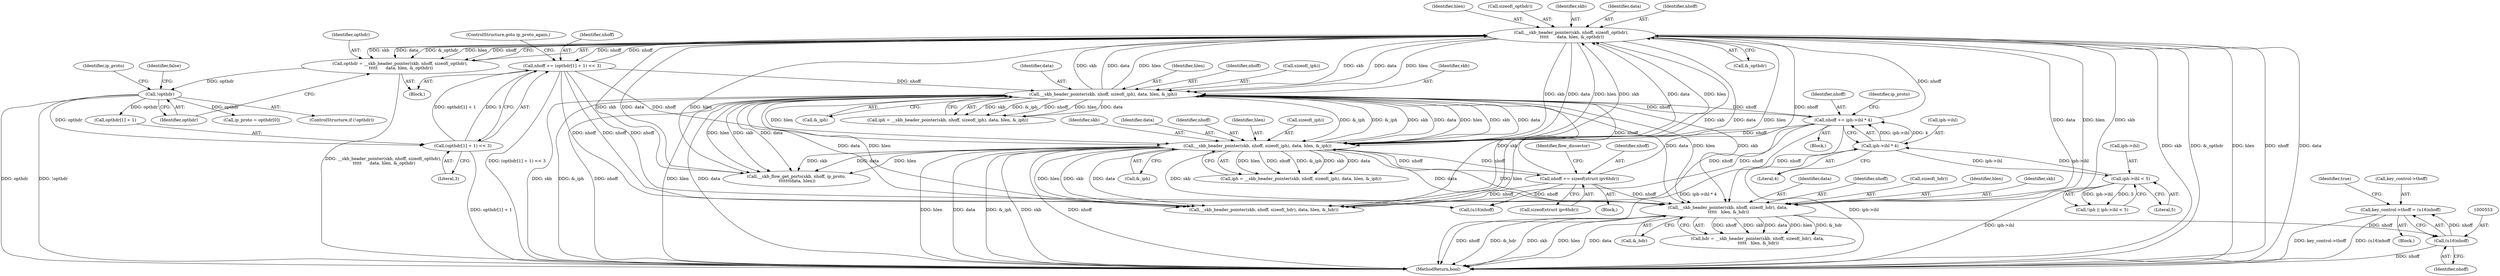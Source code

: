 digraph "0_linux_a6e544b0a88b53114bfa5a57e21b7be7a8dfc9d0@pointer" {
"1000548" [label="(Call,key_control->thoff = (u16)nhoff)"];
"1000552" [label="(Call,(u16)nhoff)"];
"1000487" [label="(Call,__skb_header_pointer(skb, nhoff, sizeof(_hdr), data,\n \t\t\t\t\t   hlen, &_hdr))"];
"1000723" [label="(Call,__skb_header_pointer(skb, nhoff, sizeof(_opthdr),\n \t\t\t\t\t      data, hlen, &_opthdr))"];
"1000193" [label="(Call,__skb_header_pointer(skb, nhoff, sizeof(_iph), data, hlen, &_iph))"];
"1000269" [label="(Call,__skb_header_pointer(skb, nhoff, sizeof(_iph), data, hlen, &_iph))"];
"1000213" [label="(Call,nhoff += iph->ihl * 4)"];
"1000215" [label="(Call,iph->ihl * 4)"];
"1000206" [label="(Call,iph->ihl < 5)"];
"1000288" [label="(Call,nhoff += sizeof(struct ipv6hdr))"];
"1000742" [label="(Call,nhoff += (opthdr[1] + 1) << 3)"];
"1000744" [label="(Call,(opthdr[1] + 1) << 3)"];
"1000733" [label="(Call,!opthdr)"];
"1000721" [label="(Call,opthdr = __skb_header_pointer(skb, nhoff, sizeof(_opthdr),\n \t\t\t\t\t      data, hlen, &_opthdr))"];
"1000712" [label="(Block,)"];
"1000736" [label="(Identifier,false)"];
"1000193" [label="(Call,__skb_header_pointer(skb, nhoff, sizeof(_iph), data, hlen, &_iph))"];
"1000738" [label="(Identifier,ip_proto)"];
"1000195" [label="(Identifier,nhoff)"];
"1000206" [label="(Call,iph->ihl < 5)"];
"1000492" [label="(Identifier,data)"];
"1000729" [label="(Identifier,hlen)"];
"1000745" [label="(Call,opthdr[1] + 1)"];
"1000556" [label="(Identifier,true)"];
"1000187" [label="(Block,)"];
"1000216" [label="(Call,iph->ihl)"];
"1000276" [label="(Call,&_iph)"];
"1000294" [label="(Identifier,flow_dissector)"];
"1000732" [label="(ControlStructure,if (!opthdr))"];
"1000721" [label="(Call,opthdr = __skb_header_pointer(skb, nhoff, sizeof(_opthdr),\n \t\t\t\t\t      data, hlen, &_opthdr))"];
"1000552" [label="(Call,(u16)nhoff)"];
"1000812" [label="(MethodReturn,bool)"];
"1000726" [label="(Call,sizeof(_opthdr))"];
"1000290" [label="(Call,sizeof(struct ipv6hdr))"];
"1000744" [label="(Call,(opthdr[1] + 1) << 3)"];
"1000270" [label="(Identifier,skb)"];
"1000489" [label="(Identifier,nhoff)"];
"1000742" [label="(Call,nhoff += (opthdr[1] + 1) << 3)"];
"1000274" [label="(Identifier,data)"];
"1000221" [label="(Identifier,ip_proto)"];
"1000494" [label="(Call,&_hdr)"];
"1000751" [label="(ControlStructure,goto ip_proto_again;)"];
"1000196" [label="(Call,sizeof(_iph))"];
"1000554" [label="(Identifier,nhoff)"];
"1000724" [label="(Identifier,skb)"];
"1000194" [label="(Identifier,skb)"];
"1000271" [label="(Identifier,nhoff)"];
"1000580" [label="(Call,__skb_header_pointer(skb, nhoff, sizeof(_hdr), data, hlen, &_hdr))"];
"1000198" [label="(Identifier,data)"];
"1000215" [label="(Call,iph->ihl * 4)"];
"1000219" [label="(Literal,4)"];
"1000743" [label="(Identifier,nhoff)"];
"1000734" [label="(Identifier,opthdr)"];
"1000199" [label="(Identifier,hlen)"];
"1000737" [label="(Call,ip_proto = opthdr[0])"];
"1000200" [label="(Call,&_iph)"];
"1000548" [label="(Call,key_control->thoff = (u16)nhoff)"];
"1000730" [label="(Call,&_opthdr)"];
"1000214" [label="(Identifier,nhoff)"];
"1000490" [label="(Call,sizeof(_hdr))"];
"1000493" [label="(Identifier,hlen)"];
"1000485" [label="(Call,hdr = __skb_header_pointer(skb, nhoff, sizeof(_hdr), data,\n \t\t\t\t\t   hlen, &_hdr))"];
"1000269" [label="(Call,__skb_header_pointer(skb, nhoff, sizeof(_iph), data, hlen, &_iph))"];
"1000210" [label="(Literal,5)"];
"1000750" [label="(Literal,3)"];
"1000262" [label="(Block,)"];
"1000722" [label="(Identifier,opthdr)"];
"1000514" [label="(Block,)"];
"1000267" [label="(Call,iph = __skb_header_pointer(skb, nhoff, sizeof(_iph), data, hlen, &_iph))"];
"1000275" [label="(Identifier,hlen)"];
"1000213" [label="(Call,nhoff += iph->ihl * 4)"];
"1000487" [label="(Call,__skb_header_pointer(skb, nhoff, sizeof(_hdr), data,\n \t\t\t\t\t   hlen, &_hdr))"];
"1000203" [label="(Call,!iph || iph->ihl < 5)"];
"1000733" [label="(Call,!opthdr)"];
"1000549" [label="(Call,key_control->thoff)"];
"1000723" [label="(Call,__skb_header_pointer(skb, nhoff, sizeof(_opthdr),\n \t\t\t\t\t      data, hlen, &_opthdr))"];
"1000272" [label="(Call,sizeof(_iph))"];
"1000488" [label="(Identifier,skb)"];
"1000191" [label="(Call,iph = __skb_header_pointer(skb, nhoff, sizeof(_iph), data, hlen, &_iph))"];
"1000786" [label="(Call,(u16)nhoff)"];
"1000804" [label="(Call,__skb_flow_get_ports(skb, nhoff, ip_proto,\n \t\t\t\t\t\t\tdata, hlen))"];
"1000728" [label="(Identifier,data)"];
"1000207" [label="(Call,iph->ihl)"];
"1000725" [label="(Identifier,nhoff)"];
"1000288" [label="(Call,nhoff += sizeof(struct ipv6hdr))"];
"1000289" [label="(Identifier,nhoff)"];
"1000548" -> "1000514"  [label="AST: "];
"1000548" -> "1000552"  [label="CFG: "];
"1000549" -> "1000548"  [label="AST: "];
"1000552" -> "1000548"  [label="AST: "];
"1000556" -> "1000548"  [label="CFG: "];
"1000548" -> "1000812"  [label="DDG: key_control->thoff"];
"1000548" -> "1000812"  [label="DDG: (u16)nhoff"];
"1000552" -> "1000548"  [label="DDG: nhoff"];
"1000552" -> "1000554"  [label="CFG: "];
"1000553" -> "1000552"  [label="AST: "];
"1000554" -> "1000552"  [label="AST: "];
"1000552" -> "1000812"  [label="DDG: nhoff"];
"1000487" -> "1000552"  [label="DDG: nhoff"];
"1000487" -> "1000485"  [label="AST: "];
"1000487" -> "1000494"  [label="CFG: "];
"1000488" -> "1000487"  [label="AST: "];
"1000489" -> "1000487"  [label="AST: "];
"1000490" -> "1000487"  [label="AST: "];
"1000492" -> "1000487"  [label="AST: "];
"1000493" -> "1000487"  [label="AST: "];
"1000494" -> "1000487"  [label="AST: "];
"1000485" -> "1000487"  [label="CFG: "];
"1000487" -> "1000812"  [label="DDG: nhoff"];
"1000487" -> "1000812"  [label="DDG: &_hdr"];
"1000487" -> "1000812"  [label="DDG: skb"];
"1000487" -> "1000812"  [label="DDG: hlen"];
"1000487" -> "1000812"  [label="DDG: data"];
"1000487" -> "1000485"  [label="DDG: nhoff"];
"1000487" -> "1000485"  [label="DDG: skb"];
"1000487" -> "1000485"  [label="DDG: data"];
"1000487" -> "1000485"  [label="DDG: hlen"];
"1000487" -> "1000485"  [label="DDG: &_hdr"];
"1000723" -> "1000487"  [label="DDG: skb"];
"1000723" -> "1000487"  [label="DDG: data"];
"1000723" -> "1000487"  [label="DDG: hlen"];
"1000193" -> "1000487"  [label="DDG: skb"];
"1000193" -> "1000487"  [label="DDG: data"];
"1000193" -> "1000487"  [label="DDG: hlen"];
"1000269" -> "1000487"  [label="DDG: skb"];
"1000269" -> "1000487"  [label="DDG: data"];
"1000269" -> "1000487"  [label="DDG: hlen"];
"1000213" -> "1000487"  [label="DDG: nhoff"];
"1000288" -> "1000487"  [label="DDG: nhoff"];
"1000742" -> "1000487"  [label="DDG: nhoff"];
"1000723" -> "1000721"  [label="AST: "];
"1000723" -> "1000730"  [label="CFG: "];
"1000724" -> "1000723"  [label="AST: "];
"1000725" -> "1000723"  [label="AST: "];
"1000726" -> "1000723"  [label="AST: "];
"1000728" -> "1000723"  [label="AST: "];
"1000729" -> "1000723"  [label="AST: "];
"1000730" -> "1000723"  [label="AST: "];
"1000721" -> "1000723"  [label="CFG: "];
"1000723" -> "1000812"  [label="DDG: skb"];
"1000723" -> "1000812"  [label="DDG: &_opthdr"];
"1000723" -> "1000812"  [label="DDG: hlen"];
"1000723" -> "1000812"  [label="DDG: nhoff"];
"1000723" -> "1000812"  [label="DDG: data"];
"1000723" -> "1000193"  [label="DDG: skb"];
"1000723" -> "1000193"  [label="DDG: data"];
"1000723" -> "1000193"  [label="DDG: hlen"];
"1000723" -> "1000269"  [label="DDG: skb"];
"1000723" -> "1000269"  [label="DDG: data"];
"1000723" -> "1000269"  [label="DDG: hlen"];
"1000723" -> "1000580"  [label="DDG: skb"];
"1000723" -> "1000580"  [label="DDG: data"];
"1000723" -> "1000580"  [label="DDG: hlen"];
"1000723" -> "1000721"  [label="DDG: skb"];
"1000723" -> "1000721"  [label="DDG: data"];
"1000723" -> "1000721"  [label="DDG: &_opthdr"];
"1000723" -> "1000721"  [label="DDG: hlen"];
"1000723" -> "1000721"  [label="DDG: nhoff"];
"1000193" -> "1000723"  [label="DDG: skb"];
"1000193" -> "1000723"  [label="DDG: data"];
"1000193" -> "1000723"  [label="DDG: hlen"];
"1000269" -> "1000723"  [label="DDG: skb"];
"1000269" -> "1000723"  [label="DDG: data"];
"1000269" -> "1000723"  [label="DDG: hlen"];
"1000213" -> "1000723"  [label="DDG: nhoff"];
"1000288" -> "1000723"  [label="DDG: nhoff"];
"1000742" -> "1000723"  [label="DDG: nhoff"];
"1000723" -> "1000742"  [label="DDG: nhoff"];
"1000723" -> "1000804"  [label="DDG: skb"];
"1000723" -> "1000804"  [label="DDG: data"];
"1000723" -> "1000804"  [label="DDG: hlen"];
"1000193" -> "1000191"  [label="AST: "];
"1000193" -> "1000200"  [label="CFG: "];
"1000194" -> "1000193"  [label="AST: "];
"1000195" -> "1000193"  [label="AST: "];
"1000196" -> "1000193"  [label="AST: "];
"1000198" -> "1000193"  [label="AST: "];
"1000199" -> "1000193"  [label="AST: "];
"1000200" -> "1000193"  [label="AST: "];
"1000191" -> "1000193"  [label="CFG: "];
"1000193" -> "1000812"  [label="DDG: skb"];
"1000193" -> "1000812"  [label="DDG: &_iph"];
"1000193" -> "1000812"  [label="DDG: nhoff"];
"1000193" -> "1000812"  [label="DDG: hlen"];
"1000193" -> "1000812"  [label="DDG: data"];
"1000193" -> "1000191"  [label="DDG: skb"];
"1000193" -> "1000191"  [label="DDG: &_iph"];
"1000193" -> "1000191"  [label="DDG: nhoff"];
"1000193" -> "1000191"  [label="DDG: hlen"];
"1000193" -> "1000191"  [label="DDG: data"];
"1000269" -> "1000193"  [label="DDG: skb"];
"1000269" -> "1000193"  [label="DDG: data"];
"1000269" -> "1000193"  [label="DDG: hlen"];
"1000269" -> "1000193"  [label="DDG: &_iph"];
"1000213" -> "1000193"  [label="DDG: nhoff"];
"1000288" -> "1000193"  [label="DDG: nhoff"];
"1000742" -> "1000193"  [label="DDG: nhoff"];
"1000193" -> "1000213"  [label="DDG: nhoff"];
"1000193" -> "1000269"  [label="DDG: skb"];
"1000193" -> "1000269"  [label="DDG: data"];
"1000193" -> "1000269"  [label="DDG: hlen"];
"1000193" -> "1000269"  [label="DDG: &_iph"];
"1000193" -> "1000580"  [label="DDG: skb"];
"1000193" -> "1000580"  [label="DDG: data"];
"1000193" -> "1000580"  [label="DDG: hlen"];
"1000193" -> "1000804"  [label="DDG: skb"];
"1000193" -> "1000804"  [label="DDG: data"];
"1000193" -> "1000804"  [label="DDG: hlen"];
"1000269" -> "1000267"  [label="AST: "];
"1000269" -> "1000276"  [label="CFG: "];
"1000270" -> "1000269"  [label="AST: "];
"1000271" -> "1000269"  [label="AST: "];
"1000272" -> "1000269"  [label="AST: "];
"1000274" -> "1000269"  [label="AST: "];
"1000275" -> "1000269"  [label="AST: "];
"1000276" -> "1000269"  [label="AST: "];
"1000267" -> "1000269"  [label="CFG: "];
"1000269" -> "1000812"  [label="DDG: hlen"];
"1000269" -> "1000812"  [label="DDG: data"];
"1000269" -> "1000812"  [label="DDG: &_iph"];
"1000269" -> "1000812"  [label="DDG: skb"];
"1000269" -> "1000812"  [label="DDG: nhoff"];
"1000269" -> "1000267"  [label="DDG: hlen"];
"1000269" -> "1000267"  [label="DDG: nhoff"];
"1000269" -> "1000267"  [label="DDG: &_iph"];
"1000269" -> "1000267"  [label="DDG: skb"];
"1000269" -> "1000267"  [label="DDG: data"];
"1000213" -> "1000269"  [label="DDG: nhoff"];
"1000288" -> "1000269"  [label="DDG: nhoff"];
"1000742" -> "1000269"  [label="DDG: nhoff"];
"1000269" -> "1000288"  [label="DDG: nhoff"];
"1000269" -> "1000580"  [label="DDG: skb"];
"1000269" -> "1000580"  [label="DDG: data"];
"1000269" -> "1000580"  [label="DDG: hlen"];
"1000269" -> "1000804"  [label="DDG: skb"];
"1000269" -> "1000804"  [label="DDG: data"];
"1000269" -> "1000804"  [label="DDG: hlen"];
"1000213" -> "1000187"  [label="AST: "];
"1000213" -> "1000215"  [label="CFG: "];
"1000214" -> "1000213"  [label="AST: "];
"1000215" -> "1000213"  [label="AST: "];
"1000221" -> "1000213"  [label="CFG: "];
"1000213" -> "1000812"  [label="DDG: iph->ihl * 4"];
"1000215" -> "1000213"  [label="DDG: iph->ihl"];
"1000215" -> "1000213"  [label="DDG: 4"];
"1000213" -> "1000580"  [label="DDG: nhoff"];
"1000213" -> "1000786"  [label="DDG: nhoff"];
"1000215" -> "1000219"  [label="CFG: "];
"1000216" -> "1000215"  [label="AST: "];
"1000219" -> "1000215"  [label="AST: "];
"1000215" -> "1000812"  [label="DDG: iph->ihl"];
"1000215" -> "1000206"  [label="DDG: iph->ihl"];
"1000206" -> "1000215"  [label="DDG: iph->ihl"];
"1000206" -> "1000203"  [label="AST: "];
"1000206" -> "1000210"  [label="CFG: "];
"1000207" -> "1000206"  [label="AST: "];
"1000210" -> "1000206"  [label="AST: "];
"1000203" -> "1000206"  [label="CFG: "];
"1000206" -> "1000812"  [label="DDG: iph->ihl"];
"1000206" -> "1000203"  [label="DDG: iph->ihl"];
"1000206" -> "1000203"  [label="DDG: 5"];
"1000288" -> "1000262"  [label="AST: "];
"1000288" -> "1000290"  [label="CFG: "];
"1000289" -> "1000288"  [label="AST: "];
"1000290" -> "1000288"  [label="AST: "];
"1000294" -> "1000288"  [label="CFG: "];
"1000288" -> "1000580"  [label="DDG: nhoff"];
"1000288" -> "1000786"  [label="DDG: nhoff"];
"1000742" -> "1000712"  [label="AST: "];
"1000742" -> "1000744"  [label="CFG: "];
"1000743" -> "1000742"  [label="AST: "];
"1000744" -> "1000742"  [label="AST: "];
"1000751" -> "1000742"  [label="CFG: "];
"1000742" -> "1000812"  [label="DDG: (opthdr[1] + 1) << 3"];
"1000742" -> "1000580"  [label="DDG: nhoff"];
"1000744" -> "1000742"  [label="DDG: opthdr[1] + 1"];
"1000744" -> "1000742"  [label="DDG: 3"];
"1000742" -> "1000786"  [label="DDG: nhoff"];
"1000744" -> "1000750"  [label="CFG: "];
"1000745" -> "1000744"  [label="AST: "];
"1000750" -> "1000744"  [label="AST: "];
"1000744" -> "1000812"  [label="DDG: opthdr[1] + 1"];
"1000733" -> "1000744"  [label="DDG: opthdr"];
"1000733" -> "1000732"  [label="AST: "];
"1000733" -> "1000734"  [label="CFG: "];
"1000734" -> "1000733"  [label="AST: "];
"1000736" -> "1000733"  [label="CFG: "];
"1000738" -> "1000733"  [label="CFG: "];
"1000733" -> "1000812"  [label="DDG: opthdr"];
"1000733" -> "1000812"  [label="DDG: !opthdr"];
"1000721" -> "1000733"  [label="DDG: opthdr"];
"1000733" -> "1000737"  [label="DDG: opthdr"];
"1000733" -> "1000745"  [label="DDG: opthdr"];
"1000721" -> "1000712"  [label="AST: "];
"1000722" -> "1000721"  [label="AST: "];
"1000734" -> "1000721"  [label="CFG: "];
"1000721" -> "1000812"  [label="DDG: __skb_header_pointer(skb, nhoff, sizeof(_opthdr),\n \t\t\t\t\t      data, hlen, &_opthdr)"];
}
